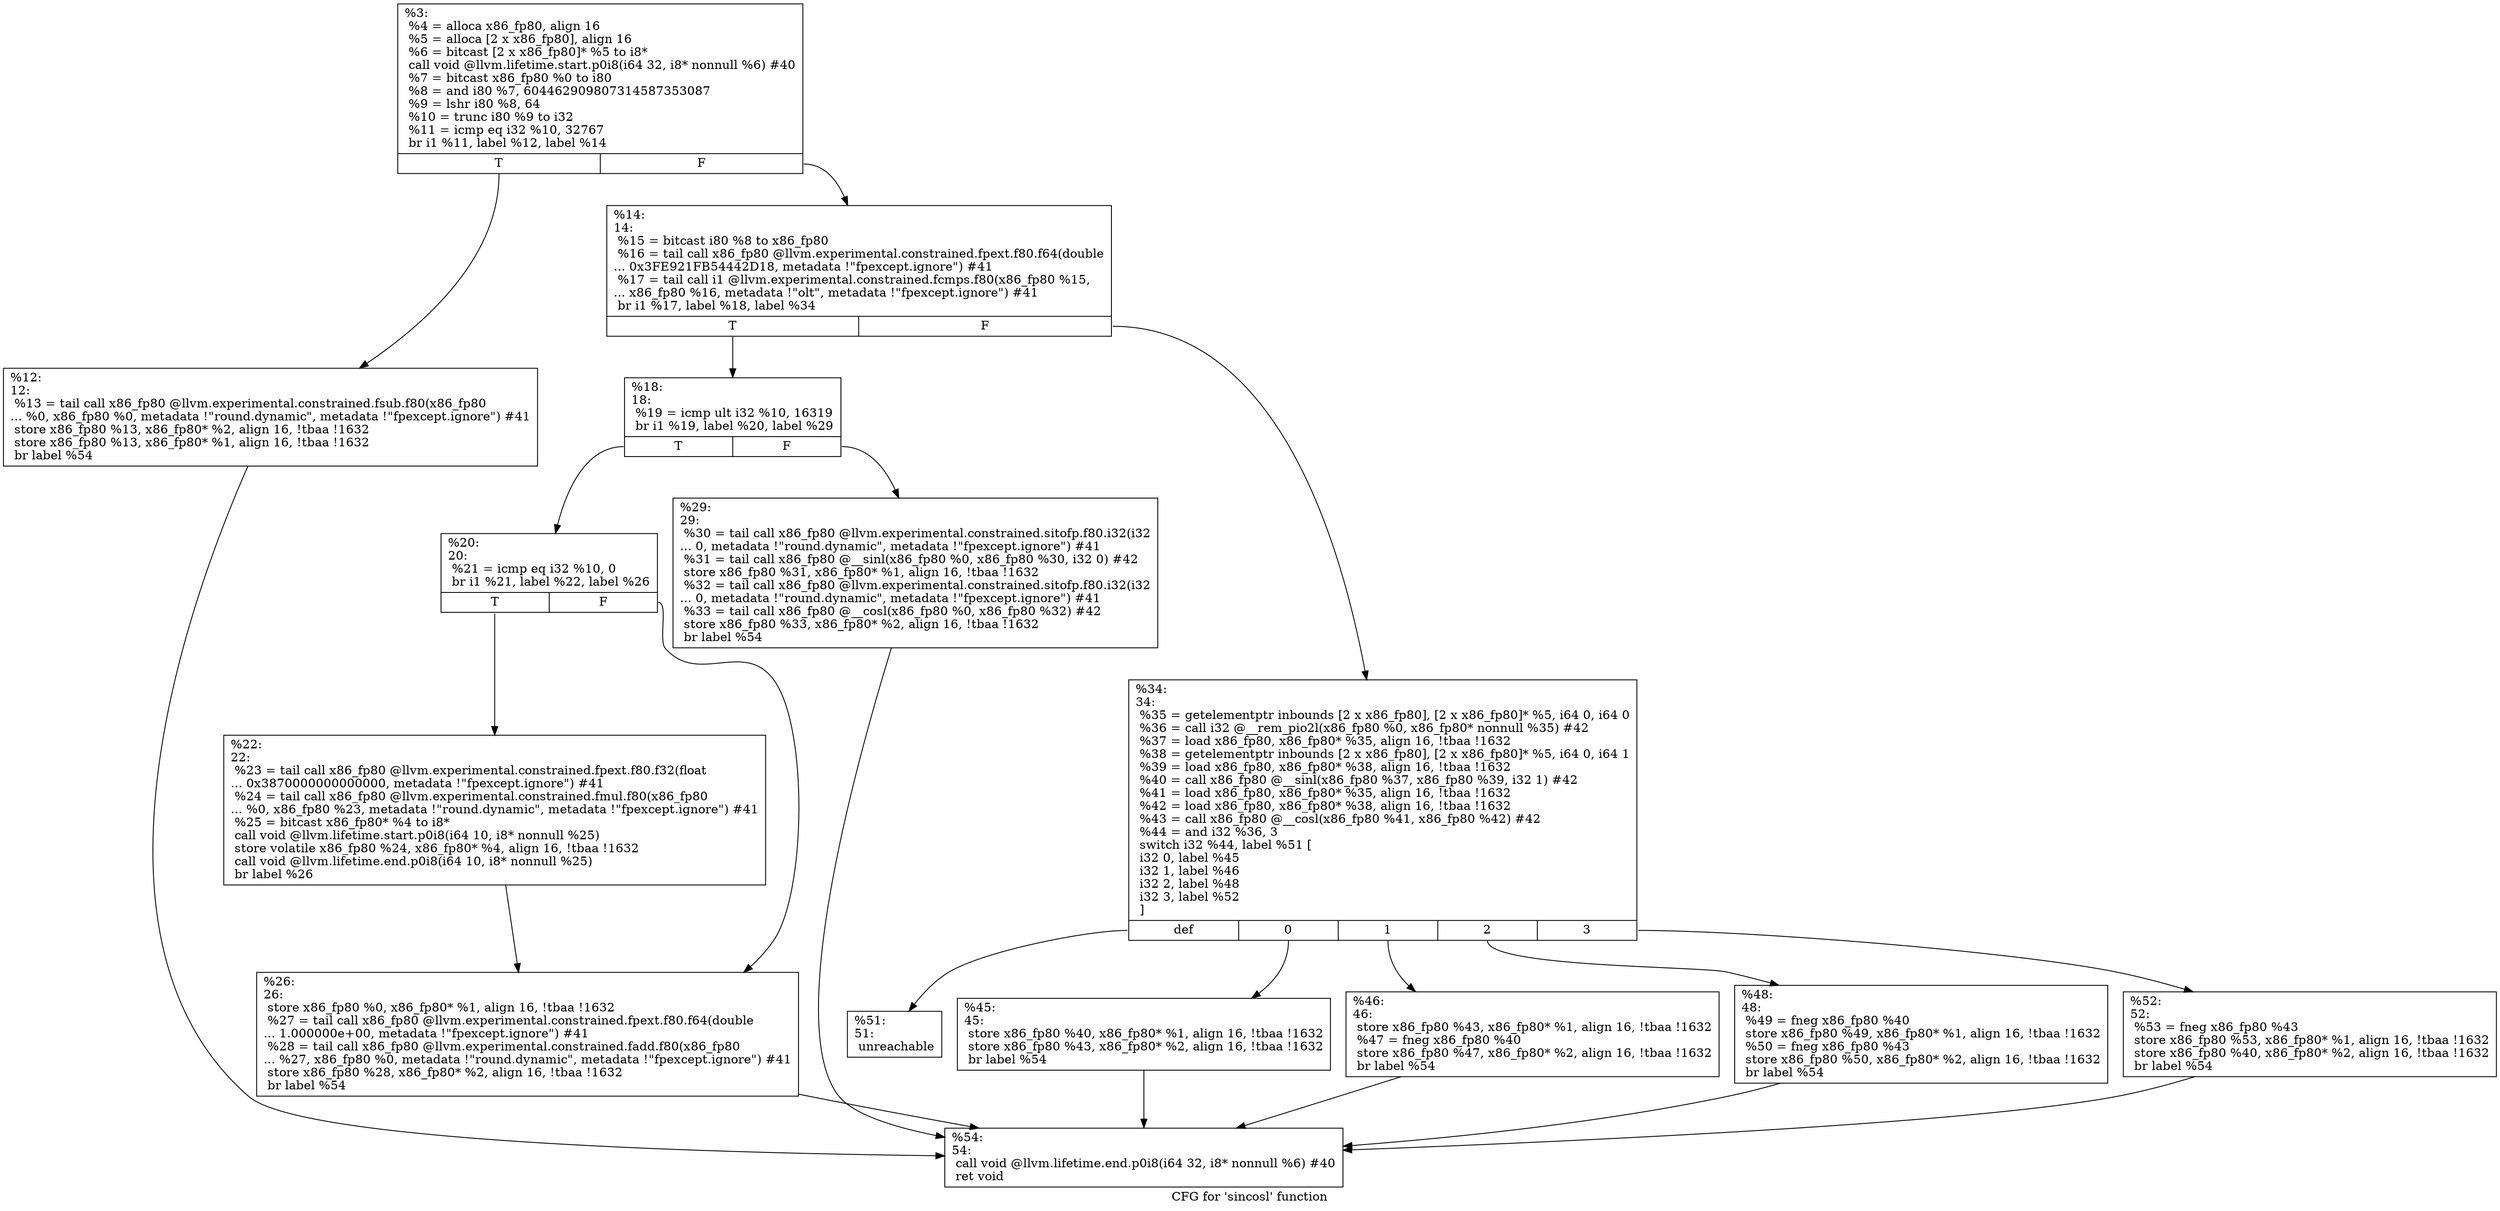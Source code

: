 digraph "CFG for 'sincosl' function" {
	label="CFG for 'sincosl' function";

	Node0x1d5d020 [shape=record,label="{%3:\l  %4 = alloca x86_fp80, align 16\l  %5 = alloca [2 x x86_fp80], align 16\l  %6 = bitcast [2 x x86_fp80]* %5 to i8*\l  call void @llvm.lifetime.start.p0i8(i64 32, i8* nonnull %6) #40\l  %7 = bitcast x86_fp80 %0 to i80\l  %8 = and i80 %7, 604462909807314587353087\l  %9 = lshr i80 %8, 64\l  %10 = trunc i80 %9 to i32\l  %11 = icmp eq i32 %10, 32767\l  br i1 %11, label %12, label %14\l|{<s0>T|<s1>F}}"];
	Node0x1d5d020:s0 -> Node0x1d5d170;
	Node0x1d5d020:s1 -> Node0x1d5d1c0;
	Node0x1d5d170 [shape=record,label="{%12:\l12:                                               \l  %13 = tail call x86_fp80 @llvm.experimental.constrained.fsub.f80(x86_fp80\l... %0, x86_fp80 %0, metadata !\"round.dynamic\", metadata !\"fpexcept.ignore\") #41\l  store x86_fp80 %13, x86_fp80* %2, align 16, !tbaa !1632\l  store x86_fp80 %13, x86_fp80* %1, align 16, !tbaa !1632\l  br label %54\l}"];
	Node0x1d5d170 -> Node0x1d5d580;
	Node0x1d5d1c0 [shape=record,label="{%14:\l14:                                               \l  %15 = bitcast i80 %8 to x86_fp80\l  %16 = tail call x86_fp80 @llvm.experimental.constrained.fpext.f80.f64(double\l... 0x3FE921FB54442D18, metadata !\"fpexcept.ignore\") #41\l  %17 = tail call i1 @llvm.experimental.constrained.fcmps.f80(x86_fp80 %15,\l... x86_fp80 %16, metadata !\"olt\", metadata !\"fpexcept.ignore\") #41\l  br i1 %17, label %18, label %34\l|{<s0>T|<s1>F}}"];
	Node0x1d5d1c0:s0 -> Node0x1d5d210;
	Node0x1d5d1c0:s1 -> Node0x1d5d3a0;
	Node0x1d5d210 [shape=record,label="{%18:\l18:                                               \l  %19 = icmp ult i32 %10, 16319\l  br i1 %19, label %20, label %29\l|{<s0>T|<s1>F}}"];
	Node0x1d5d210:s0 -> Node0x1d5d260;
	Node0x1d5d210:s1 -> Node0x1d5d350;
	Node0x1d5d260 [shape=record,label="{%20:\l20:                                               \l  %21 = icmp eq i32 %10, 0\l  br i1 %21, label %22, label %26\l|{<s0>T|<s1>F}}"];
	Node0x1d5d260:s0 -> Node0x1d5d2b0;
	Node0x1d5d260:s1 -> Node0x1d5d300;
	Node0x1d5d2b0 [shape=record,label="{%22:\l22:                                               \l  %23 = tail call x86_fp80 @llvm.experimental.constrained.fpext.f80.f32(float\l... 0x3870000000000000, metadata !\"fpexcept.ignore\") #41\l  %24 = tail call x86_fp80 @llvm.experimental.constrained.fmul.f80(x86_fp80\l... %0, x86_fp80 %23, metadata !\"round.dynamic\", metadata !\"fpexcept.ignore\") #41\l  %25 = bitcast x86_fp80* %4 to i8*\l  call void @llvm.lifetime.start.p0i8(i64 10, i8* nonnull %25)\l  store volatile x86_fp80 %24, x86_fp80* %4, align 16, !tbaa !1632\l  call void @llvm.lifetime.end.p0i8(i64 10, i8* nonnull %25)\l  br label %26\l}"];
	Node0x1d5d2b0 -> Node0x1d5d300;
	Node0x1d5d300 [shape=record,label="{%26:\l26:                                               \l  store x86_fp80 %0, x86_fp80* %1, align 16, !tbaa !1632\l  %27 = tail call x86_fp80 @llvm.experimental.constrained.fpext.f80.f64(double\l... 1.000000e+00, metadata !\"fpexcept.ignore\") #41\l  %28 = tail call x86_fp80 @llvm.experimental.constrained.fadd.f80(x86_fp80\l... %27, x86_fp80 %0, metadata !\"round.dynamic\", metadata !\"fpexcept.ignore\") #41\l  store x86_fp80 %28, x86_fp80* %2, align 16, !tbaa !1632\l  br label %54\l}"];
	Node0x1d5d300 -> Node0x1d5d580;
	Node0x1d5d350 [shape=record,label="{%29:\l29:                                               \l  %30 = tail call x86_fp80 @llvm.experimental.constrained.sitofp.f80.i32(i32\l... 0, metadata !\"round.dynamic\", metadata !\"fpexcept.ignore\") #41\l  %31 = tail call x86_fp80 @__sinl(x86_fp80 %0, x86_fp80 %30, i32 0) #42\l  store x86_fp80 %31, x86_fp80* %1, align 16, !tbaa !1632\l  %32 = tail call x86_fp80 @llvm.experimental.constrained.sitofp.f80.i32(i32\l... 0, metadata !\"round.dynamic\", metadata !\"fpexcept.ignore\") #41\l  %33 = tail call x86_fp80 @__cosl(x86_fp80 %0, x86_fp80 %32) #42\l  store x86_fp80 %33, x86_fp80* %2, align 16, !tbaa !1632\l  br label %54\l}"];
	Node0x1d5d350 -> Node0x1d5d580;
	Node0x1d5d3a0 [shape=record,label="{%34:\l34:                                               \l  %35 = getelementptr inbounds [2 x x86_fp80], [2 x x86_fp80]* %5, i64 0, i64 0\l  %36 = call i32 @__rem_pio2l(x86_fp80 %0, x86_fp80* nonnull %35) #42\l  %37 = load x86_fp80, x86_fp80* %35, align 16, !tbaa !1632\l  %38 = getelementptr inbounds [2 x x86_fp80], [2 x x86_fp80]* %5, i64 0, i64 1\l  %39 = load x86_fp80, x86_fp80* %38, align 16, !tbaa !1632\l  %40 = call x86_fp80 @__sinl(x86_fp80 %37, x86_fp80 %39, i32 1) #42\l  %41 = load x86_fp80, x86_fp80* %35, align 16, !tbaa !1632\l  %42 = load x86_fp80, x86_fp80* %38, align 16, !tbaa !1632\l  %43 = call x86_fp80 @__cosl(x86_fp80 %41, x86_fp80 %42) #42\l  %44 = and i32 %36, 3\l  switch i32 %44, label %51 [\l    i32 0, label %45\l    i32 1, label %46\l    i32 2, label %48\l    i32 3, label %52\l  ]\l|{<s0>def|<s1>0|<s2>1|<s3>2|<s4>3}}"];
	Node0x1d5d3a0:s0 -> Node0x1d5d4e0;
	Node0x1d5d3a0:s1 -> Node0x1d5d3f0;
	Node0x1d5d3a0:s2 -> Node0x1d5d440;
	Node0x1d5d3a0:s3 -> Node0x1d5d490;
	Node0x1d5d3a0:s4 -> Node0x1d5d530;
	Node0x1d5d3f0 [shape=record,label="{%45:\l45:                                               \l  store x86_fp80 %40, x86_fp80* %1, align 16, !tbaa !1632\l  store x86_fp80 %43, x86_fp80* %2, align 16, !tbaa !1632\l  br label %54\l}"];
	Node0x1d5d3f0 -> Node0x1d5d580;
	Node0x1d5d440 [shape=record,label="{%46:\l46:                                               \l  store x86_fp80 %43, x86_fp80* %1, align 16, !tbaa !1632\l  %47 = fneg x86_fp80 %40\l  store x86_fp80 %47, x86_fp80* %2, align 16, !tbaa !1632\l  br label %54\l}"];
	Node0x1d5d440 -> Node0x1d5d580;
	Node0x1d5d490 [shape=record,label="{%48:\l48:                                               \l  %49 = fneg x86_fp80 %40\l  store x86_fp80 %49, x86_fp80* %1, align 16, !tbaa !1632\l  %50 = fneg x86_fp80 %43\l  store x86_fp80 %50, x86_fp80* %2, align 16, !tbaa !1632\l  br label %54\l}"];
	Node0x1d5d490 -> Node0x1d5d580;
	Node0x1d5d4e0 [shape=record,label="{%51:\l51:                                               \l  unreachable\l}"];
	Node0x1d5d530 [shape=record,label="{%52:\l52:                                               \l  %53 = fneg x86_fp80 %43\l  store x86_fp80 %53, x86_fp80* %1, align 16, !tbaa !1632\l  store x86_fp80 %40, x86_fp80* %2, align 16, !tbaa !1632\l  br label %54\l}"];
	Node0x1d5d530 -> Node0x1d5d580;
	Node0x1d5d580 [shape=record,label="{%54:\l54:                                               \l  call void @llvm.lifetime.end.p0i8(i64 32, i8* nonnull %6) #40\l  ret void\l}"];
}

